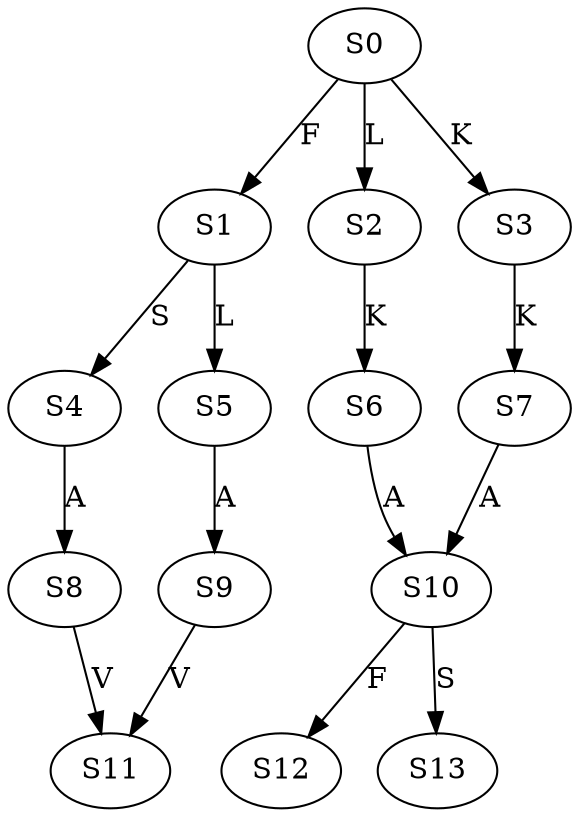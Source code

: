 strict digraph  {
	S0 -> S1 [ label = F ];
	S0 -> S2 [ label = L ];
	S0 -> S3 [ label = K ];
	S1 -> S4 [ label = S ];
	S1 -> S5 [ label = L ];
	S2 -> S6 [ label = K ];
	S3 -> S7 [ label = K ];
	S4 -> S8 [ label = A ];
	S5 -> S9 [ label = A ];
	S6 -> S10 [ label = A ];
	S7 -> S10 [ label = A ];
	S8 -> S11 [ label = V ];
	S9 -> S11 [ label = V ];
	S10 -> S12 [ label = F ];
	S10 -> S13 [ label = S ];
}
